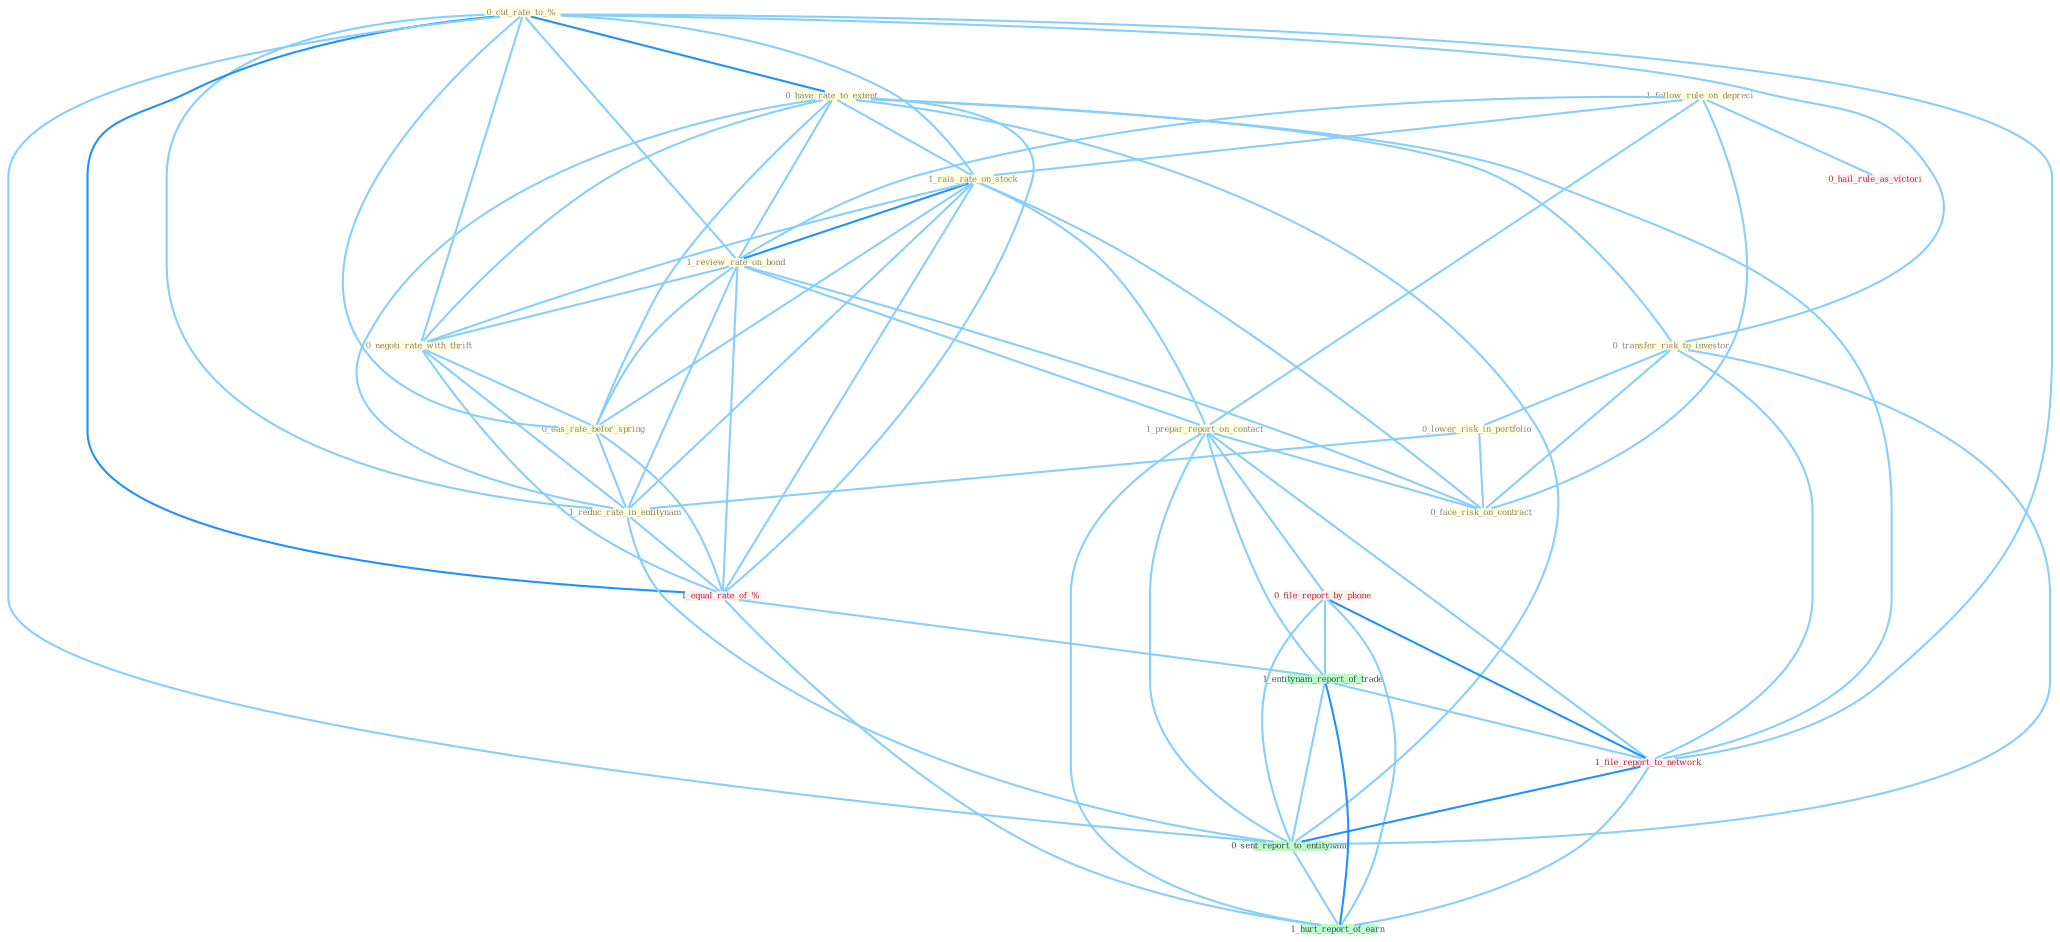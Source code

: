 Graph G{ 
    node
    [shape=polygon,style=filled,width=.5,height=.06,color="#BDFCC9",fixedsize=true,fontsize=4,
    fontcolor="#2f4f4f"];
    {node
    [color="#ffffe0", fontcolor="#8b7d6b"] "0_cut_rate_to_% " "0_have_rate_to_extent " "0_transfer_risk_to_investor " "1_follow_rule_on_depreci " "1_rais_rate_on_stock " "1_review_rate_on_bond " "0_negoti_rate_with_thrift " "0_eas_rate_befor_spring " "1_prepar_report_on_contact " "0_lower_risk_in_portfolio " "0_face_risk_on_contract " "1_reduc_rate_in_entitynam "}
{node [color="#fff0f5", fontcolor="#b22222"] "0_file_report_by_phone " "1_equal_rate_of_% " "1_file_report_to_network " "0_hail_rule_as_victori "}
edge [color="#B0E2FF"];

	"0_cut_rate_to_% " -- "0_have_rate_to_extent " [w="2", color="#1e90ff" , len=0.8];
	"0_cut_rate_to_% " -- "0_transfer_risk_to_investor " [w="1", color="#87cefa" ];
	"0_cut_rate_to_% " -- "1_rais_rate_on_stock " [w="1", color="#87cefa" ];
	"0_cut_rate_to_% " -- "1_review_rate_on_bond " [w="1", color="#87cefa" ];
	"0_cut_rate_to_% " -- "0_negoti_rate_with_thrift " [w="1", color="#87cefa" ];
	"0_cut_rate_to_% " -- "0_eas_rate_befor_spring " [w="1", color="#87cefa" ];
	"0_cut_rate_to_% " -- "1_reduc_rate_in_entitynam " [w="1", color="#87cefa" ];
	"0_cut_rate_to_% " -- "1_equal_rate_of_% " [w="2", color="#1e90ff" , len=0.8];
	"0_cut_rate_to_% " -- "1_file_report_to_network " [w="1", color="#87cefa" ];
	"0_cut_rate_to_% " -- "0_sent_report_to_entitynam " [w="1", color="#87cefa" ];
	"0_have_rate_to_extent " -- "0_transfer_risk_to_investor " [w="1", color="#87cefa" ];
	"0_have_rate_to_extent " -- "1_rais_rate_on_stock " [w="1", color="#87cefa" ];
	"0_have_rate_to_extent " -- "1_review_rate_on_bond " [w="1", color="#87cefa" ];
	"0_have_rate_to_extent " -- "0_negoti_rate_with_thrift " [w="1", color="#87cefa" ];
	"0_have_rate_to_extent " -- "0_eas_rate_befor_spring " [w="1", color="#87cefa" ];
	"0_have_rate_to_extent " -- "1_reduc_rate_in_entitynam " [w="1", color="#87cefa" ];
	"0_have_rate_to_extent " -- "1_equal_rate_of_% " [w="1", color="#87cefa" ];
	"0_have_rate_to_extent " -- "1_file_report_to_network " [w="1", color="#87cefa" ];
	"0_have_rate_to_extent " -- "0_sent_report_to_entitynam " [w="1", color="#87cefa" ];
	"0_transfer_risk_to_investor " -- "0_lower_risk_in_portfolio " [w="1", color="#87cefa" ];
	"0_transfer_risk_to_investor " -- "0_face_risk_on_contract " [w="1", color="#87cefa" ];
	"0_transfer_risk_to_investor " -- "1_file_report_to_network " [w="1", color="#87cefa" ];
	"0_transfer_risk_to_investor " -- "0_sent_report_to_entitynam " [w="1", color="#87cefa" ];
	"1_follow_rule_on_depreci " -- "1_rais_rate_on_stock " [w="1", color="#87cefa" ];
	"1_follow_rule_on_depreci " -- "1_review_rate_on_bond " [w="1", color="#87cefa" ];
	"1_follow_rule_on_depreci " -- "1_prepar_report_on_contact " [w="1", color="#87cefa" ];
	"1_follow_rule_on_depreci " -- "0_face_risk_on_contract " [w="1", color="#87cefa" ];
	"1_follow_rule_on_depreci " -- "0_hail_rule_as_victori " [w="1", color="#87cefa" ];
	"1_rais_rate_on_stock " -- "1_review_rate_on_bond " [w="2", color="#1e90ff" , len=0.8];
	"1_rais_rate_on_stock " -- "0_negoti_rate_with_thrift " [w="1", color="#87cefa" ];
	"1_rais_rate_on_stock " -- "0_eas_rate_befor_spring " [w="1", color="#87cefa" ];
	"1_rais_rate_on_stock " -- "1_prepar_report_on_contact " [w="1", color="#87cefa" ];
	"1_rais_rate_on_stock " -- "0_face_risk_on_contract " [w="1", color="#87cefa" ];
	"1_rais_rate_on_stock " -- "1_reduc_rate_in_entitynam " [w="1", color="#87cefa" ];
	"1_rais_rate_on_stock " -- "1_equal_rate_of_% " [w="1", color="#87cefa" ];
	"1_review_rate_on_bond " -- "0_negoti_rate_with_thrift " [w="1", color="#87cefa" ];
	"1_review_rate_on_bond " -- "0_eas_rate_befor_spring " [w="1", color="#87cefa" ];
	"1_review_rate_on_bond " -- "1_prepar_report_on_contact " [w="1", color="#87cefa" ];
	"1_review_rate_on_bond " -- "0_face_risk_on_contract " [w="1", color="#87cefa" ];
	"1_review_rate_on_bond " -- "1_reduc_rate_in_entitynam " [w="1", color="#87cefa" ];
	"1_review_rate_on_bond " -- "1_equal_rate_of_% " [w="1", color="#87cefa" ];
	"0_negoti_rate_with_thrift " -- "0_eas_rate_befor_spring " [w="1", color="#87cefa" ];
	"0_negoti_rate_with_thrift " -- "1_reduc_rate_in_entitynam " [w="1", color="#87cefa" ];
	"0_negoti_rate_with_thrift " -- "1_equal_rate_of_% " [w="1", color="#87cefa" ];
	"0_eas_rate_befor_spring " -- "1_reduc_rate_in_entitynam " [w="1", color="#87cefa" ];
	"0_eas_rate_befor_spring " -- "1_equal_rate_of_% " [w="1", color="#87cefa" ];
	"1_prepar_report_on_contact " -- "0_face_risk_on_contract " [w="1", color="#87cefa" ];
	"1_prepar_report_on_contact " -- "0_file_report_by_phone " [w="1", color="#87cefa" ];
	"1_prepar_report_on_contact " -- "1_entitynam_report_of_trade " [w="1", color="#87cefa" ];
	"1_prepar_report_on_contact " -- "1_file_report_to_network " [w="1", color="#87cefa" ];
	"1_prepar_report_on_contact " -- "0_sent_report_to_entitynam " [w="1", color="#87cefa" ];
	"1_prepar_report_on_contact " -- "1_hurt_report_of_earn " [w="1", color="#87cefa" ];
	"0_lower_risk_in_portfolio " -- "0_face_risk_on_contract " [w="1", color="#87cefa" ];
	"0_lower_risk_in_portfolio " -- "1_reduc_rate_in_entitynam " [w="1", color="#87cefa" ];
	"1_reduc_rate_in_entitynam " -- "1_equal_rate_of_% " [w="1", color="#87cefa" ];
	"1_reduc_rate_in_entitynam " -- "0_sent_report_to_entitynam " [w="1", color="#87cefa" ];
	"0_file_report_by_phone " -- "1_entitynam_report_of_trade " [w="1", color="#87cefa" ];
	"0_file_report_by_phone " -- "1_file_report_to_network " [w="2", color="#1e90ff" , len=0.8];
	"0_file_report_by_phone " -- "0_sent_report_to_entitynam " [w="1", color="#87cefa" ];
	"0_file_report_by_phone " -- "1_hurt_report_of_earn " [w="1", color="#87cefa" ];
	"1_equal_rate_of_% " -- "1_entitynam_report_of_trade " [w="1", color="#87cefa" ];
	"1_equal_rate_of_% " -- "1_hurt_report_of_earn " [w="1", color="#87cefa" ];
	"1_entitynam_report_of_trade " -- "1_file_report_to_network " [w="1", color="#87cefa" ];
	"1_entitynam_report_of_trade " -- "0_sent_report_to_entitynam " [w="1", color="#87cefa" ];
	"1_entitynam_report_of_trade " -- "1_hurt_report_of_earn " [w="2", color="#1e90ff" , len=0.8];
	"1_file_report_to_network " -- "0_sent_report_to_entitynam " [w="2", color="#1e90ff" , len=0.8];
	"1_file_report_to_network " -- "1_hurt_report_of_earn " [w="1", color="#87cefa" ];
	"0_sent_report_to_entitynam " -- "1_hurt_report_of_earn " [w="1", color="#87cefa" ];
}